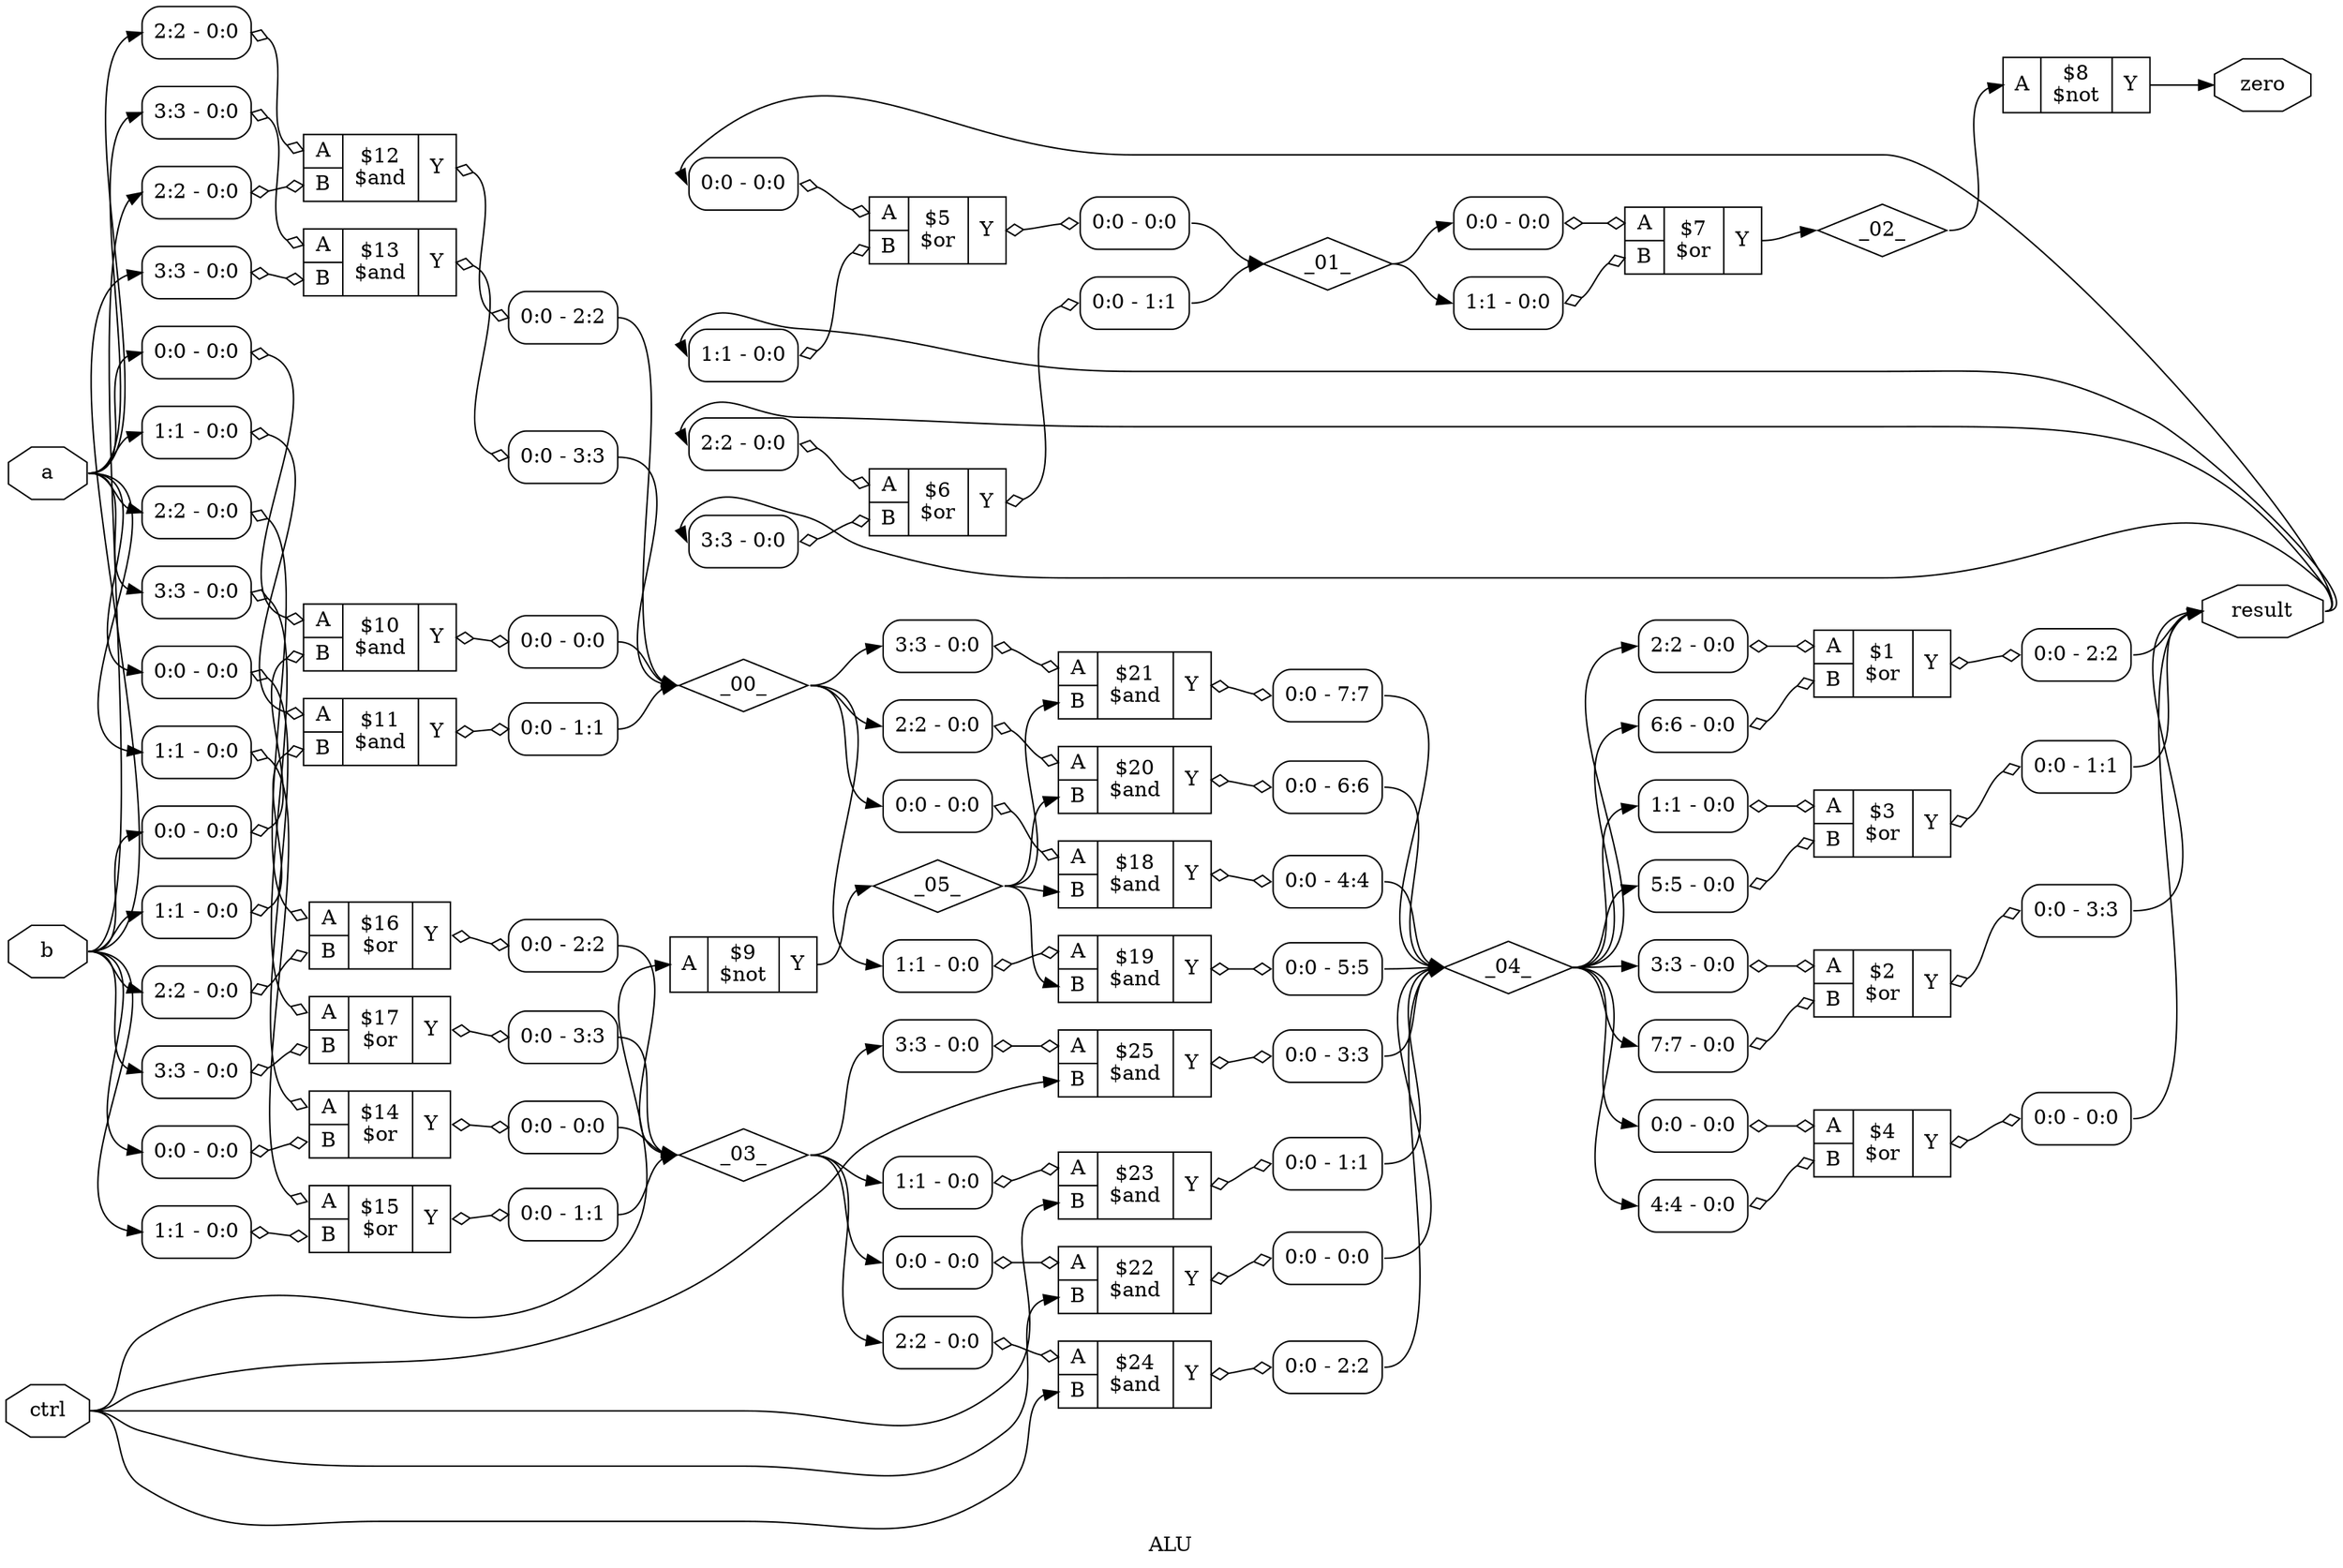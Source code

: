 digraph "ALU" {
label="ALU";
rankdir="LR";
remincross=true;
n2 [ shape=diamond, label="_00_", color="black", fontcolor="black" ];
n3 [ shape=diamond, label="_01_", color="black", fontcolor="black" ];
n4 [ shape=diamond, label="_02_", color="black", fontcolor="black" ];
n5 [ shape=diamond, label="_03_", color="black", fontcolor="black" ];
n6 [ shape=diamond, label="_04_", color="black", fontcolor="black" ];
n7 [ shape=diamond, label="_05_", color="black", fontcolor="black" ];
n8 [ shape=octagon, label="a", color="black", fontcolor="black" ];
n9 [ shape=octagon, label="b", color="black", fontcolor="black" ];
n10 [ shape=octagon, label="ctrl", color="black", fontcolor="black" ];
n11 [ shape=octagon, label="result", color="black", fontcolor="black" ];
n12 [ shape=octagon, label="zero", color="black", fontcolor="black" ];
{ rank="source"; n10; n8; n9;}
{ rank="sink"; n11; n12;}
c16 [ shape=record, label="{{<p13> A|<p14> B}|$10\n$and|{<p15> Y}}" ];
x0 [ shape=record, style=rounded, label="<s0> 0:0 - 0:0 " ];
x0:e -> c16:p13:w [arrowhead=odiamond, arrowtail=odiamond, dir=both, color="black", label=""];
x1 [ shape=record, style=rounded, label="<s0> 0:0 - 0:0 " ];
x1:e -> c16:p14:w [arrowhead=odiamond, arrowtail=odiamond, dir=both, color="black", label=""];
x2 [ shape=record, style=rounded, label="<s0> 0:0 - 0:0 " ];
c16:p15:e -> x2:w [arrowhead=odiamond, arrowtail=odiamond, dir=both, color="black", label=""];
c17 [ shape=record, label="{{<p13> A|<p14> B}|$11\n$and|{<p15> Y}}" ];
x3 [ shape=record, style=rounded, label="<s0> 1:1 - 0:0 " ];
x3:e -> c17:p13:w [arrowhead=odiamond, arrowtail=odiamond, dir=both, color="black", label=""];
x4 [ shape=record, style=rounded, label="<s0> 1:1 - 0:0 " ];
x4:e -> c17:p14:w [arrowhead=odiamond, arrowtail=odiamond, dir=both, color="black", label=""];
x5 [ shape=record, style=rounded, label="<s0> 0:0 - 1:1 " ];
c17:p15:e -> x5:w [arrowhead=odiamond, arrowtail=odiamond, dir=both, color="black", label=""];
c18 [ shape=record, label="{{<p13> A|<p14> B}|$12\n$and|{<p15> Y}}" ];
x6 [ shape=record, style=rounded, label="<s0> 2:2 - 0:0 " ];
x6:e -> c18:p13:w [arrowhead=odiamond, arrowtail=odiamond, dir=both, color="black", label=""];
x7 [ shape=record, style=rounded, label="<s0> 2:2 - 0:0 " ];
x7:e -> c18:p14:w [arrowhead=odiamond, arrowtail=odiamond, dir=both, color="black", label=""];
x8 [ shape=record, style=rounded, label="<s0> 0:0 - 2:2 " ];
c18:p15:e -> x8:w [arrowhead=odiamond, arrowtail=odiamond, dir=both, color="black", label=""];
c19 [ shape=record, label="{{<p13> A|<p14> B}|$13\n$and|{<p15> Y}}" ];
x9 [ shape=record, style=rounded, label="<s0> 3:3 - 0:0 " ];
x9:e -> c19:p13:w [arrowhead=odiamond, arrowtail=odiamond, dir=both, color="black", label=""];
x10 [ shape=record, style=rounded, label="<s0> 3:3 - 0:0 " ];
x10:e -> c19:p14:w [arrowhead=odiamond, arrowtail=odiamond, dir=both, color="black", label=""];
x11 [ shape=record, style=rounded, label="<s0> 0:0 - 3:3 " ];
c19:p15:e -> x11:w [arrowhead=odiamond, arrowtail=odiamond, dir=both, color="black", label=""];
c20 [ shape=record, label="{{<p13> A|<p14> B}|$18\n$and|{<p15> Y}}" ];
x12 [ shape=record, style=rounded, label="<s0> 0:0 - 0:0 " ];
x12:e -> c20:p13:w [arrowhead=odiamond, arrowtail=odiamond, dir=both, color="black", label=""];
x13 [ shape=record, style=rounded, label="<s0> 0:0 - 4:4 " ];
c20:p15:e -> x13:w [arrowhead=odiamond, arrowtail=odiamond, dir=both, color="black", label=""];
c21 [ shape=record, label="{{<p13> A|<p14> B}|$19\n$and|{<p15> Y}}" ];
x14 [ shape=record, style=rounded, label="<s0> 1:1 - 0:0 " ];
x14:e -> c21:p13:w [arrowhead=odiamond, arrowtail=odiamond, dir=both, color="black", label=""];
x15 [ shape=record, style=rounded, label="<s0> 0:0 - 5:5 " ];
c21:p15:e -> x15:w [arrowhead=odiamond, arrowtail=odiamond, dir=both, color="black", label=""];
c22 [ shape=record, label="{{<p13> A|<p14> B}|$20\n$and|{<p15> Y}}" ];
x16 [ shape=record, style=rounded, label="<s0> 2:2 - 0:0 " ];
x16:e -> c22:p13:w [arrowhead=odiamond, arrowtail=odiamond, dir=both, color="black", label=""];
x17 [ shape=record, style=rounded, label="<s0> 0:0 - 6:6 " ];
c22:p15:e -> x17:w [arrowhead=odiamond, arrowtail=odiamond, dir=both, color="black", label=""];
c23 [ shape=record, label="{{<p13> A|<p14> B}|$21\n$and|{<p15> Y}}" ];
x18 [ shape=record, style=rounded, label="<s0> 3:3 - 0:0 " ];
x18:e -> c23:p13:w [arrowhead=odiamond, arrowtail=odiamond, dir=both, color="black", label=""];
x19 [ shape=record, style=rounded, label="<s0> 0:0 - 7:7 " ];
c23:p15:e -> x19:w [arrowhead=odiamond, arrowtail=odiamond, dir=both, color="black", label=""];
c24 [ shape=record, label="{{<p13> A|<p14> B}|$22\n$and|{<p15> Y}}" ];
x20 [ shape=record, style=rounded, label="<s0> 0:0 - 0:0 " ];
x20:e -> c24:p13:w [arrowhead=odiamond, arrowtail=odiamond, dir=both, color="black", label=""];
x21 [ shape=record, style=rounded, label="<s0> 0:0 - 0:0 " ];
c24:p15:e -> x21:w [arrowhead=odiamond, arrowtail=odiamond, dir=both, color="black", label=""];
c25 [ shape=record, label="{{<p13> A|<p14> B}|$23\n$and|{<p15> Y}}" ];
x22 [ shape=record, style=rounded, label="<s0> 1:1 - 0:0 " ];
x22:e -> c25:p13:w [arrowhead=odiamond, arrowtail=odiamond, dir=both, color="black", label=""];
x23 [ shape=record, style=rounded, label="<s0> 0:0 - 1:1 " ];
c25:p15:e -> x23:w [arrowhead=odiamond, arrowtail=odiamond, dir=both, color="black", label=""];
c26 [ shape=record, label="{{<p13> A|<p14> B}|$24\n$and|{<p15> Y}}" ];
x24 [ shape=record, style=rounded, label="<s0> 2:2 - 0:0 " ];
x24:e -> c26:p13:w [arrowhead=odiamond, arrowtail=odiamond, dir=both, color="black", label=""];
x25 [ shape=record, style=rounded, label="<s0> 0:0 - 2:2 " ];
c26:p15:e -> x25:w [arrowhead=odiamond, arrowtail=odiamond, dir=both, color="black", label=""];
c27 [ shape=record, label="{{<p13> A|<p14> B}|$25\n$and|{<p15> Y}}" ];
x26 [ shape=record, style=rounded, label="<s0> 3:3 - 0:0 " ];
x26:e -> c27:p13:w [arrowhead=odiamond, arrowtail=odiamond, dir=both, color="black", label=""];
x27 [ shape=record, style=rounded, label="<s0> 0:0 - 3:3 " ];
c27:p15:e -> x27:w [arrowhead=odiamond, arrowtail=odiamond, dir=both, color="black", label=""];
c28 [ shape=record, label="{{<p13> A}|$8\n$not|{<p15> Y}}" ];
c29 [ shape=record, label="{{<p13> A}|$9\n$not|{<p15> Y}}" ];
c30 [ shape=record, label="{{<p13> A|<p14> B}|$1\n$or|{<p15> Y}}" ];
x28 [ shape=record, style=rounded, label="<s0> 2:2 - 0:0 " ];
x28:e -> c30:p13:w [arrowhead=odiamond, arrowtail=odiamond, dir=both, color="black", label=""];
x29 [ shape=record, style=rounded, label="<s0> 6:6 - 0:0 " ];
x29:e -> c30:p14:w [arrowhead=odiamond, arrowtail=odiamond, dir=both, color="black", label=""];
x30 [ shape=record, style=rounded, label="<s0> 0:0 - 2:2 " ];
c30:p15:e -> x30:w [arrowhead=odiamond, arrowtail=odiamond, dir=both, color="black", label=""];
c31 [ shape=record, label="{{<p13> A|<p14> B}|$2\n$or|{<p15> Y}}" ];
x31 [ shape=record, style=rounded, label="<s0> 3:3 - 0:0 " ];
x31:e -> c31:p13:w [arrowhead=odiamond, arrowtail=odiamond, dir=both, color="black", label=""];
x32 [ shape=record, style=rounded, label="<s0> 7:7 - 0:0 " ];
x32:e -> c31:p14:w [arrowhead=odiamond, arrowtail=odiamond, dir=both, color="black", label=""];
x33 [ shape=record, style=rounded, label="<s0> 0:0 - 3:3 " ];
c31:p15:e -> x33:w [arrowhead=odiamond, arrowtail=odiamond, dir=both, color="black", label=""];
c32 [ shape=record, label="{{<p13> A|<p14> B}|$3\n$or|{<p15> Y}}" ];
x34 [ shape=record, style=rounded, label="<s0> 1:1 - 0:0 " ];
x34:e -> c32:p13:w [arrowhead=odiamond, arrowtail=odiamond, dir=both, color="black", label=""];
x35 [ shape=record, style=rounded, label="<s0> 5:5 - 0:0 " ];
x35:e -> c32:p14:w [arrowhead=odiamond, arrowtail=odiamond, dir=both, color="black", label=""];
x36 [ shape=record, style=rounded, label="<s0> 0:0 - 1:1 " ];
c32:p15:e -> x36:w [arrowhead=odiamond, arrowtail=odiamond, dir=both, color="black", label=""];
c33 [ shape=record, label="{{<p13> A|<p14> B}|$4\n$or|{<p15> Y}}" ];
x37 [ shape=record, style=rounded, label="<s0> 0:0 - 0:0 " ];
x37:e -> c33:p13:w [arrowhead=odiamond, arrowtail=odiamond, dir=both, color="black", label=""];
x38 [ shape=record, style=rounded, label="<s0> 4:4 - 0:0 " ];
x38:e -> c33:p14:w [arrowhead=odiamond, arrowtail=odiamond, dir=both, color="black", label=""];
x39 [ shape=record, style=rounded, label="<s0> 0:0 - 0:0 " ];
c33:p15:e -> x39:w [arrowhead=odiamond, arrowtail=odiamond, dir=both, color="black", label=""];
c34 [ shape=record, label="{{<p13> A|<p14> B}|$5\n$or|{<p15> Y}}" ];
x40 [ shape=record, style=rounded, label="<s0> 0:0 - 0:0 " ];
x40:e -> c34:p13:w [arrowhead=odiamond, arrowtail=odiamond, dir=both, color="black", label=""];
x41 [ shape=record, style=rounded, label="<s0> 1:1 - 0:0 " ];
x41:e -> c34:p14:w [arrowhead=odiamond, arrowtail=odiamond, dir=both, color="black", label=""];
x42 [ shape=record, style=rounded, label="<s0> 0:0 - 0:0 " ];
c34:p15:e -> x42:w [arrowhead=odiamond, arrowtail=odiamond, dir=both, color="black", label=""];
c35 [ shape=record, label="{{<p13> A|<p14> B}|$6\n$or|{<p15> Y}}" ];
x43 [ shape=record, style=rounded, label="<s0> 2:2 - 0:0 " ];
x43:e -> c35:p13:w [arrowhead=odiamond, arrowtail=odiamond, dir=both, color="black", label=""];
x44 [ shape=record, style=rounded, label="<s0> 3:3 - 0:0 " ];
x44:e -> c35:p14:w [arrowhead=odiamond, arrowtail=odiamond, dir=both, color="black", label=""];
x45 [ shape=record, style=rounded, label="<s0> 0:0 - 1:1 " ];
c35:p15:e -> x45:w [arrowhead=odiamond, arrowtail=odiamond, dir=both, color="black", label=""];
c36 [ shape=record, label="{{<p13> A|<p14> B}|$7\n$or|{<p15> Y}}" ];
x46 [ shape=record, style=rounded, label="<s0> 0:0 - 0:0 " ];
x46:e -> c36:p13:w [arrowhead=odiamond, arrowtail=odiamond, dir=both, color="black", label=""];
x47 [ shape=record, style=rounded, label="<s0> 1:1 - 0:0 " ];
x47:e -> c36:p14:w [arrowhead=odiamond, arrowtail=odiamond, dir=both, color="black", label=""];
c37 [ shape=record, label="{{<p13> A|<p14> B}|$14\n$or|{<p15> Y}}" ];
x48 [ shape=record, style=rounded, label="<s0> 0:0 - 0:0 " ];
x48:e -> c37:p13:w [arrowhead=odiamond, arrowtail=odiamond, dir=both, color="black", label=""];
x49 [ shape=record, style=rounded, label="<s0> 0:0 - 0:0 " ];
x49:e -> c37:p14:w [arrowhead=odiamond, arrowtail=odiamond, dir=both, color="black", label=""];
x50 [ shape=record, style=rounded, label="<s0> 0:0 - 0:0 " ];
c37:p15:e -> x50:w [arrowhead=odiamond, arrowtail=odiamond, dir=both, color="black", label=""];
c38 [ shape=record, label="{{<p13> A|<p14> B}|$15\n$or|{<p15> Y}}" ];
x51 [ shape=record, style=rounded, label="<s0> 1:1 - 0:0 " ];
x51:e -> c38:p13:w [arrowhead=odiamond, arrowtail=odiamond, dir=both, color="black", label=""];
x52 [ shape=record, style=rounded, label="<s0> 1:1 - 0:0 " ];
x52:e -> c38:p14:w [arrowhead=odiamond, arrowtail=odiamond, dir=both, color="black", label=""];
x53 [ shape=record, style=rounded, label="<s0> 0:0 - 1:1 " ];
c38:p15:e -> x53:w [arrowhead=odiamond, arrowtail=odiamond, dir=both, color="black", label=""];
c39 [ shape=record, label="{{<p13> A|<p14> B}|$16\n$or|{<p15> Y}}" ];
x54 [ shape=record, style=rounded, label="<s0> 2:2 - 0:0 " ];
x54:e -> c39:p13:w [arrowhead=odiamond, arrowtail=odiamond, dir=both, color="black", label=""];
x55 [ shape=record, style=rounded, label="<s0> 2:2 - 0:0 " ];
x55:e -> c39:p14:w [arrowhead=odiamond, arrowtail=odiamond, dir=both, color="black", label=""];
x56 [ shape=record, style=rounded, label="<s0> 0:0 - 2:2 " ];
c39:p15:e -> x56:w [arrowhead=odiamond, arrowtail=odiamond, dir=both, color="black", label=""];
c40 [ shape=record, label="{{<p13> A|<p14> B}|$17\n$or|{<p15> Y}}" ];
x57 [ shape=record, style=rounded, label="<s0> 3:3 - 0:0 " ];
x57:e -> c40:p13:w [arrowhead=odiamond, arrowtail=odiamond, dir=both, color="black", label=""];
x58 [ shape=record, style=rounded, label="<s0> 3:3 - 0:0 " ];
x58:e -> c40:p14:w [arrowhead=odiamond, arrowtail=odiamond, dir=both, color="black", label=""];
x59 [ shape=record, style=rounded, label="<s0> 0:0 - 3:3 " ];
c40:p15:e -> x59:w [arrowhead=odiamond, arrowtail=odiamond, dir=both, color="black", label=""];
n10:e -> c24:p14:w [color="black", label=""];
n10:e -> c25:p14:w [color="black", label=""];
n10:e -> c26:p14:w [color="black", label=""];
n10:e -> c27:p14:w [color="black", label=""];
n10:e -> c29:p13:w [color="black", label=""];
x30:s0:e -> n11:w [color="black", label=""];
x33:s0:e -> n11:w [color="black", label=""];
x36:s0:e -> n11:w [color="black", label=""];
x39:s0:e -> n11:w [color="black", label=""];
n11:e -> x40:s0:w [color="black", label=""];
n11:e -> x41:s0:w [color="black", label=""];
n11:e -> x43:s0:w [color="black", label=""];
n11:e -> x44:s0:w [color="black", label=""];
c28:p15:e -> n12:w [color="black", label=""];
x11:s0:e -> n2:w [color="black", label=""];
x2:s0:e -> n2:w [color="black", label=""];
x5:s0:e -> n2:w [color="black", label=""];
x8:s0:e -> n2:w [color="black", label=""];
n2:e -> x12:s0:w [color="black", label=""];
n2:e -> x14:s0:w [color="black", label=""];
n2:e -> x16:s0:w [color="black", label=""];
n2:e -> x18:s0:w [color="black", label=""];
x42:s0:e -> n3:w [color="black", label=""];
x45:s0:e -> n3:w [color="black", label=""];
n3:e -> x46:s0:w [color="black", label=""];
n3:e -> x47:s0:w [color="black", label=""];
c36:p15:e -> n4:w [color="black", label=""];
n4:e -> c28:p13:w [color="black", label=""];
x50:s0:e -> n5:w [color="black", label=""];
x53:s0:e -> n5:w [color="black", label=""];
x56:s0:e -> n5:w [color="black", label=""];
x59:s0:e -> n5:w [color="black", label=""];
n5:e -> x20:s0:w [color="black", label=""];
n5:e -> x22:s0:w [color="black", label=""];
n5:e -> x24:s0:w [color="black", label=""];
n5:e -> x26:s0:w [color="black", label=""];
x13:s0:e -> n6:w [color="black", label=""];
x15:s0:e -> n6:w [color="black", label=""];
x17:s0:e -> n6:w [color="black", label=""];
x19:s0:e -> n6:w [color="black", label=""];
x21:s0:e -> n6:w [color="black", label=""];
x23:s0:e -> n6:w [color="black", label=""];
x25:s0:e -> n6:w [color="black", label=""];
x27:s0:e -> n6:w [color="black", label=""];
n6:e -> x28:s0:w [color="black", label=""];
n6:e -> x29:s0:w [color="black", label=""];
n6:e -> x31:s0:w [color="black", label=""];
n6:e -> x32:s0:w [color="black", label=""];
n6:e -> x34:s0:w [color="black", label=""];
n6:e -> x35:s0:w [color="black", label=""];
n6:e -> x37:s0:w [color="black", label=""];
n6:e -> x38:s0:w [color="black", label=""];
c29:p15:e -> n7:w [color="black", label=""];
n7:e -> c20:p14:w [color="black", label=""];
n7:e -> c21:p14:w [color="black", label=""];
n7:e -> c22:p14:w [color="black", label=""];
n7:e -> c23:p14:w [color="black", label=""];
n8:e -> x0:s0:w [color="black", label=""];
n8:e -> x3:s0:w [color="black", label=""];
n8:e -> x48:s0:w [color="black", label=""];
n8:e -> x51:s0:w [color="black", label=""];
n8:e -> x54:s0:w [color="black", label=""];
n8:e -> x57:s0:w [color="black", label=""];
n8:e -> x6:s0:w [color="black", label=""];
n8:e -> x9:s0:w [color="black", label=""];
n9:e -> x10:s0:w [color="black", label=""];
n9:e -> x1:s0:w [color="black", label=""];
n9:e -> x49:s0:w [color="black", label=""];
n9:e -> x4:s0:w [color="black", label=""];
n9:e -> x52:s0:w [color="black", label=""];
n9:e -> x55:s0:w [color="black", label=""];
n9:e -> x58:s0:w [color="black", label=""];
n9:e -> x7:s0:w [color="black", label=""];
}
